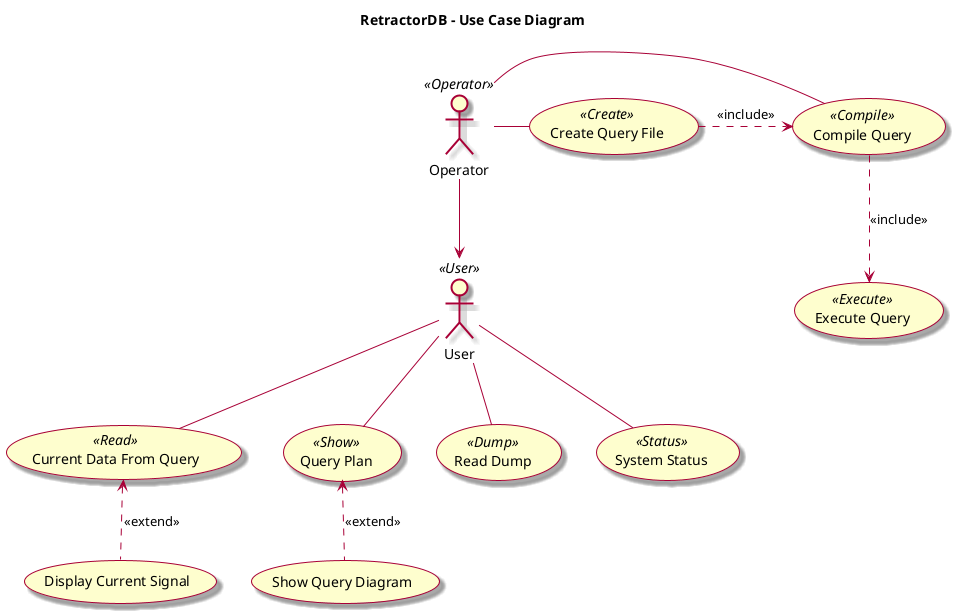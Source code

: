 @startuml

skin rose

title RetractorDB - Use Case Diagram


(Create Query File) as QF<<Create>>
(Compile Query) as CF<<Compile>>
(Execute Query) as CX<<Execute>>

(Query Plan) as QP<<Show>>
(Current Data From Query) as CD<<Read>>
(Read Dump) as RD<<Dump>>
(System Status) as SS<<Status>>

(Show Query Diagram) as QD
(Display Current Signal) as SI


actor :Operator: as O<<Operator>>
actor :User: as U<<User>> 

O  -down-> U

O - QF
O - CF
CF .down.> CX : <<include>>
QF .> CF : <<include>>

QP -up- U
CD -up- U
RD -up- U
SS -up- U

QD .up.> QP : <<extend>>
SI .up.> CD : <<extend>>

@enduml